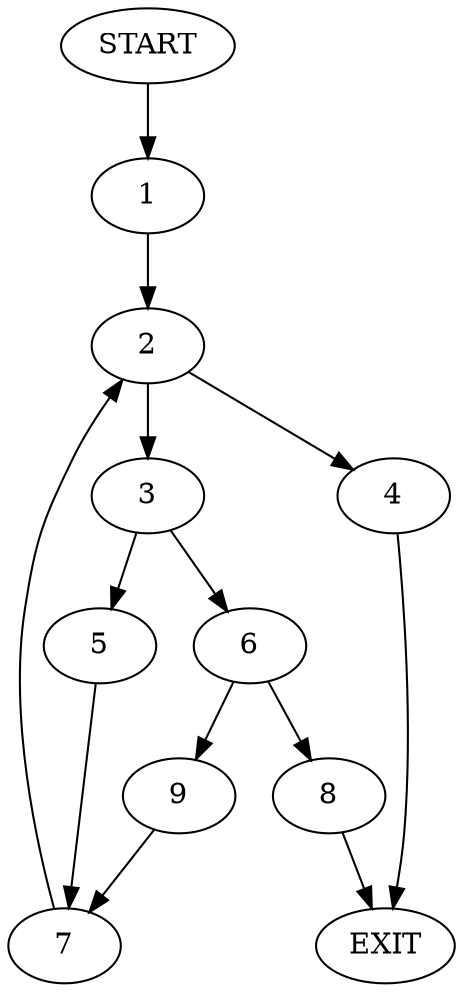digraph {
0 [label="START"]
10 [label="EXIT"]
0 -> 1
1 -> 2
2 -> 3
2 -> 4
4 -> 10
3 -> 5
3 -> 6
5 -> 7
6 -> 8
6 -> 9
7 -> 2
8 -> 10
9 -> 7
}

